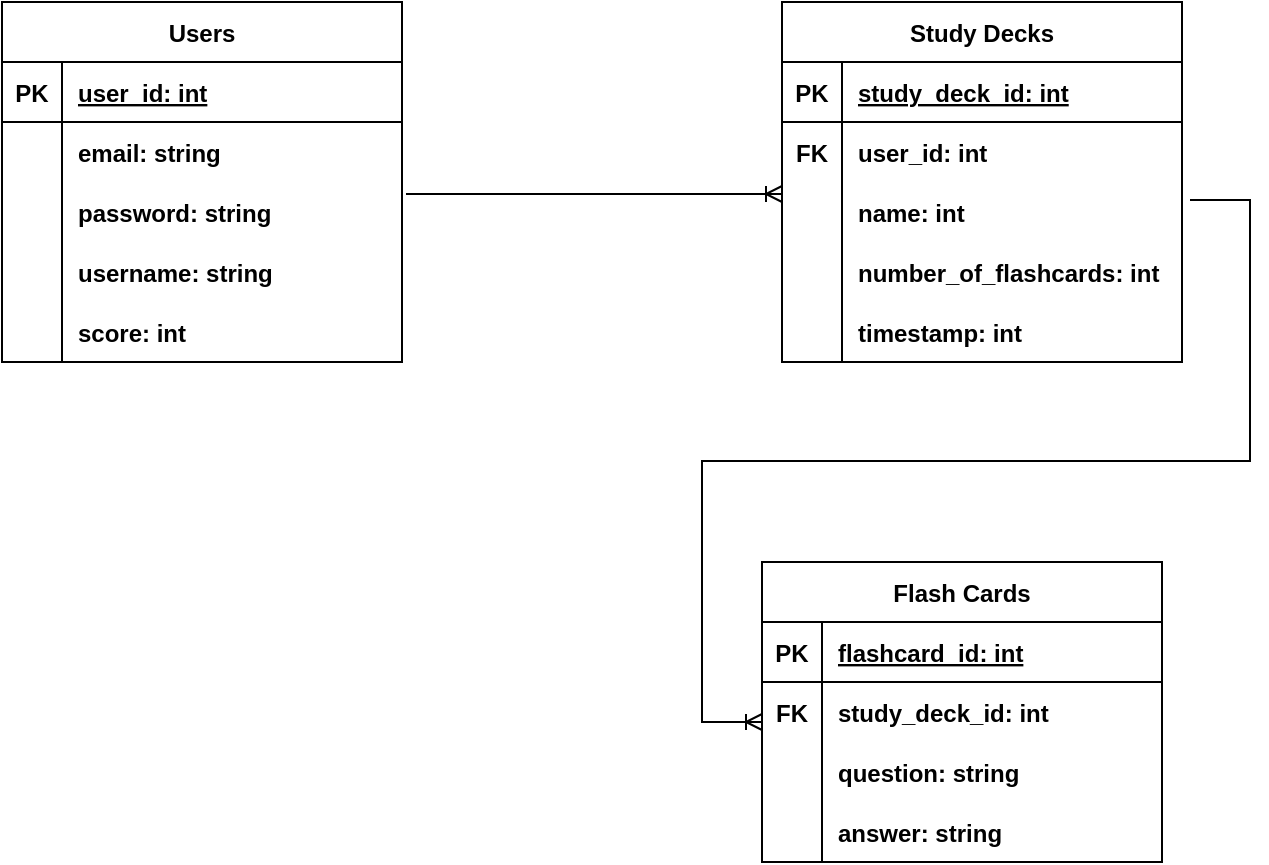 <mxfile version="20.2.8" type="device"><diagram id="7hEVZwBgpj1TXdQ9O2DV" name="Page-1"><mxGraphModel dx="780" dy="1116" grid="1" gridSize="10" guides="1" tooltips="1" connect="1" arrows="1" fold="1" page="1" pageScale="1" pageWidth="850" pageHeight="1100" math="0" shadow="0"><root><mxCell id="0"/><mxCell id="1" parent="0"/><mxCell id="ytOmjstKsxvocJR0KGCh-1" value="Users" style="shape=table;startSize=30;container=1;collapsible=1;childLayout=tableLayout;fixedRows=1;rowLines=0;fontStyle=1;align=center;resizeLast=1;" vertex="1" parent="1"><mxGeometry x="80" y="80" width="200" height="180" as="geometry"/></mxCell><mxCell id="ytOmjstKsxvocJR0KGCh-2" value="" style="shape=tableRow;horizontal=0;startSize=0;swimlaneHead=0;swimlaneBody=0;fillColor=none;collapsible=0;dropTarget=0;points=[[0,0.5],[1,0.5]];portConstraint=eastwest;top=0;left=0;right=0;bottom=1;" vertex="1" parent="ytOmjstKsxvocJR0KGCh-1"><mxGeometry y="30" width="200" height="30" as="geometry"/></mxCell><mxCell id="ytOmjstKsxvocJR0KGCh-3" value="PK" style="shape=partialRectangle;connectable=0;fillColor=none;top=0;left=0;bottom=0;right=0;fontStyle=1;overflow=hidden;" vertex="1" parent="ytOmjstKsxvocJR0KGCh-2"><mxGeometry width="30" height="30" as="geometry"><mxRectangle width="30" height="30" as="alternateBounds"/></mxGeometry></mxCell><mxCell id="ytOmjstKsxvocJR0KGCh-4" value="user_id: int" style="shape=partialRectangle;connectable=0;fillColor=none;top=0;left=0;bottom=0;right=0;align=left;spacingLeft=6;fontStyle=5;overflow=hidden;" vertex="1" parent="ytOmjstKsxvocJR0KGCh-2"><mxGeometry x="30" width="170" height="30" as="geometry"><mxRectangle width="170" height="30" as="alternateBounds"/></mxGeometry></mxCell><mxCell id="ytOmjstKsxvocJR0KGCh-5" value="" style="shape=tableRow;horizontal=0;startSize=0;swimlaneHead=0;swimlaneBody=0;fillColor=none;collapsible=0;dropTarget=0;points=[[0,0.5],[1,0.5]];portConstraint=eastwest;top=0;left=0;right=0;bottom=0;" vertex="1" parent="ytOmjstKsxvocJR0KGCh-1"><mxGeometry y="60" width="200" height="30" as="geometry"/></mxCell><mxCell id="ytOmjstKsxvocJR0KGCh-6" value="" style="shape=partialRectangle;connectable=0;fillColor=none;top=0;left=0;bottom=0;right=0;editable=1;overflow=hidden;" vertex="1" parent="ytOmjstKsxvocJR0KGCh-5"><mxGeometry width="30" height="30" as="geometry"><mxRectangle width="30" height="30" as="alternateBounds"/></mxGeometry></mxCell><mxCell id="ytOmjstKsxvocJR0KGCh-7" value="email: string" style="shape=partialRectangle;connectable=0;fillColor=none;top=0;left=0;bottom=0;right=0;align=left;spacingLeft=6;overflow=hidden;fontStyle=1" vertex="1" parent="ytOmjstKsxvocJR0KGCh-5"><mxGeometry x="30" width="170" height="30" as="geometry"><mxRectangle width="170" height="30" as="alternateBounds"/></mxGeometry></mxCell><mxCell id="ytOmjstKsxvocJR0KGCh-8" value="" style="shape=tableRow;horizontal=0;startSize=0;swimlaneHead=0;swimlaneBody=0;fillColor=none;collapsible=0;dropTarget=0;points=[[0,0.5],[1,0.5]];portConstraint=eastwest;top=0;left=0;right=0;bottom=0;" vertex="1" parent="ytOmjstKsxvocJR0KGCh-1"><mxGeometry y="90" width="200" height="30" as="geometry"/></mxCell><mxCell id="ytOmjstKsxvocJR0KGCh-9" value="" style="shape=partialRectangle;connectable=0;fillColor=none;top=0;left=0;bottom=0;right=0;editable=1;overflow=hidden;" vertex="1" parent="ytOmjstKsxvocJR0KGCh-8"><mxGeometry width="30" height="30" as="geometry"><mxRectangle width="30" height="30" as="alternateBounds"/></mxGeometry></mxCell><mxCell id="ytOmjstKsxvocJR0KGCh-10" value="password: string" style="shape=partialRectangle;connectable=0;fillColor=none;top=0;left=0;bottom=0;right=0;align=left;spacingLeft=6;overflow=hidden;fontStyle=1" vertex="1" parent="ytOmjstKsxvocJR0KGCh-8"><mxGeometry x="30" width="170" height="30" as="geometry"><mxRectangle width="170" height="30" as="alternateBounds"/></mxGeometry></mxCell><mxCell id="ytOmjstKsxvocJR0KGCh-11" value="" style="shape=tableRow;horizontal=0;startSize=0;swimlaneHead=0;swimlaneBody=0;fillColor=none;collapsible=0;dropTarget=0;points=[[0,0.5],[1,0.5]];portConstraint=eastwest;top=0;left=0;right=0;bottom=0;" vertex="1" parent="ytOmjstKsxvocJR0KGCh-1"><mxGeometry y="120" width="200" height="30" as="geometry"/></mxCell><mxCell id="ytOmjstKsxvocJR0KGCh-12" value="" style="shape=partialRectangle;connectable=0;fillColor=none;top=0;left=0;bottom=0;right=0;editable=1;overflow=hidden;" vertex="1" parent="ytOmjstKsxvocJR0KGCh-11"><mxGeometry width="30" height="30" as="geometry"><mxRectangle width="30" height="30" as="alternateBounds"/></mxGeometry></mxCell><mxCell id="ytOmjstKsxvocJR0KGCh-13" value="username: string" style="shape=partialRectangle;connectable=0;fillColor=none;top=0;left=0;bottom=0;right=0;align=left;spacingLeft=6;overflow=hidden;fontStyle=1" vertex="1" parent="ytOmjstKsxvocJR0KGCh-11"><mxGeometry x="30" width="170" height="30" as="geometry"><mxRectangle width="170" height="30" as="alternateBounds"/></mxGeometry></mxCell><mxCell id="ytOmjstKsxvocJR0KGCh-42" value="" style="shape=tableRow;horizontal=0;startSize=0;swimlaneHead=0;swimlaneBody=0;fillColor=none;collapsible=0;dropTarget=0;points=[[0,0.5],[1,0.5]];portConstraint=eastwest;top=0;left=0;right=0;bottom=0;" vertex="1" parent="ytOmjstKsxvocJR0KGCh-1"><mxGeometry y="150" width="200" height="30" as="geometry"/></mxCell><mxCell id="ytOmjstKsxvocJR0KGCh-43" value="" style="shape=partialRectangle;connectable=0;fillColor=none;top=0;left=0;bottom=0;right=0;editable=1;overflow=hidden;" vertex="1" parent="ytOmjstKsxvocJR0KGCh-42"><mxGeometry width="30" height="30" as="geometry"><mxRectangle width="30" height="30" as="alternateBounds"/></mxGeometry></mxCell><mxCell id="ytOmjstKsxvocJR0KGCh-44" value="score: int" style="shape=partialRectangle;connectable=0;fillColor=none;top=0;left=0;bottom=0;right=0;align=left;spacingLeft=6;overflow=hidden;fontStyle=1" vertex="1" parent="ytOmjstKsxvocJR0KGCh-42"><mxGeometry x="30" width="170" height="30" as="geometry"><mxRectangle width="170" height="30" as="alternateBounds"/></mxGeometry></mxCell><mxCell id="ytOmjstKsxvocJR0KGCh-14" value="Study Decks" style="shape=table;startSize=30;container=1;collapsible=1;childLayout=tableLayout;fixedRows=1;rowLines=0;fontStyle=1;align=center;resizeLast=1;" vertex="1" parent="1"><mxGeometry x="470" y="80" width="200" height="180" as="geometry"/></mxCell><mxCell id="ytOmjstKsxvocJR0KGCh-15" value="" style="shape=tableRow;horizontal=0;startSize=0;swimlaneHead=0;swimlaneBody=0;fillColor=none;collapsible=0;dropTarget=0;points=[[0,0.5],[1,0.5]];portConstraint=eastwest;top=0;left=0;right=0;bottom=1;" vertex="1" parent="ytOmjstKsxvocJR0KGCh-14"><mxGeometry y="30" width="200" height="30" as="geometry"/></mxCell><mxCell id="ytOmjstKsxvocJR0KGCh-16" value="PK" style="shape=partialRectangle;connectable=0;fillColor=none;top=0;left=0;bottom=0;right=0;fontStyle=1;overflow=hidden;" vertex="1" parent="ytOmjstKsxvocJR0KGCh-15"><mxGeometry width="30" height="30" as="geometry"><mxRectangle width="30" height="30" as="alternateBounds"/></mxGeometry></mxCell><mxCell id="ytOmjstKsxvocJR0KGCh-17" value="study_deck_id: int" style="shape=partialRectangle;connectable=0;fillColor=none;top=0;left=0;bottom=0;right=0;align=left;spacingLeft=6;fontStyle=5;overflow=hidden;" vertex="1" parent="ytOmjstKsxvocJR0KGCh-15"><mxGeometry x="30" width="170" height="30" as="geometry"><mxRectangle width="170" height="30" as="alternateBounds"/></mxGeometry></mxCell><mxCell id="ytOmjstKsxvocJR0KGCh-18" value="" style="shape=tableRow;horizontal=0;startSize=0;swimlaneHead=0;swimlaneBody=0;fillColor=none;collapsible=0;dropTarget=0;points=[[0,0.5],[1,0.5]];portConstraint=eastwest;top=0;left=0;right=0;bottom=0;" vertex="1" parent="ytOmjstKsxvocJR0KGCh-14"><mxGeometry y="60" width="200" height="30" as="geometry"/></mxCell><mxCell id="ytOmjstKsxvocJR0KGCh-19" value="FK" style="shape=partialRectangle;connectable=0;fillColor=none;top=0;left=0;bottom=0;right=0;editable=1;overflow=hidden;fontStyle=1" vertex="1" parent="ytOmjstKsxvocJR0KGCh-18"><mxGeometry width="30" height="30" as="geometry"><mxRectangle width="30" height="30" as="alternateBounds"/></mxGeometry></mxCell><mxCell id="ytOmjstKsxvocJR0KGCh-20" value="user_id: int" style="shape=partialRectangle;connectable=0;fillColor=none;top=0;left=0;bottom=0;right=0;align=left;spacingLeft=6;overflow=hidden;fontStyle=1" vertex="1" parent="ytOmjstKsxvocJR0KGCh-18"><mxGeometry x="30" width="170" height="30" as="geometry"><mxRectangle width="170" height="30" as="alternateBounds"/></mxGeometry></mxCell><mxCell id="ytOmjstKsxvocJR0KGCh-21" value="" style="shape=tableRow;horizontal=0;startSize=0;swimlaneHead=0;swimlaneBody=0;fillColor=none;collapsible=0;dropTarget=0;points=[[0,0.5],[1,0.5]];portConstraint=eastwest;top=0;left=0;right=0;bottom=0;" vertex="1" parent="ytOmjstKsxvocJR0KGCh-14"><mxGeometry y="90" width="200" height="30" as="geometry"/></mxCell><mxCell id="ytOmjstKsxvocJR0KGCh-22" value="" style="shape=partialRectangle;connectable=0;fillColor=none;top=0;left=0;bottom=0;right=0;editable=1;overflow=hidden;" vertex="1" parent="ytOmjstKsxvocJR0KGCh-21"><mxGeometry width="30" height="30" as="geometry"><mxRectangle width="30" height="30" as="alternateBounds"/></mxGeometry></mxCell><mxCell id="ytOmjstKsxvocJR0KGCh-23" value="name: int" style="shape=partialRectangle;connectable=0;fillColor=none;top=0;left=0;bottom=0;right=0;align=left;spacingLeft=6;overflow=hidden;fontStyle=1" vertex="1" parent="ytOmjstKsxvocJR0KGCh-21"><mxGeometry x="30" width="170" height="30" as="geometry"><mxRectangle width="170" height="30" as="alternateBounds"/></mxGeometry></mxCell><mxCell id="ytOmjstKsxvocJR0KGCh-24" value="" style="shape=tableRow;horizontal=0;startSize=0;swimlaneHead=0;swimlaneBody=0;fillColor=none;collapsible=0;dropTarget=0;points=[[0,0.5],[1,0.5]];portConstraint=eastwest;top=0;left=0;right=0;bottom=0;" vertex="1" parent="ytOmjstKsxvocJR0KGCh-14"><mxGeometry y="120" width="200" height="30" as="geometry"/></mxCell><mxCell id="ytOmjstKsxvocJR0KGCh-25" value="" style="shape=partialRectangle;connectable=0;fillColor=none;top=0;left=0;bottom=0;right=0;editable=1;overflow=hidden;" vertex="1" parent="ytOmjstKsxvocJR0KGCh-24"><mxGeometry width="30" height="30" as="geometry"><mxRectangle width="30" height="30" as="alternateBounds"/></mxGeometry></mxCell><mxCell id="ytOmjstKsxvocJR0KGCh-26" value="number_of_flashcards: int" style="shape=partialRectangle;connectable=0;fillColor=none;top=0;left=0;bottom=0;right=0;align=left;spacingLeft=6;overflow=hidden;fontStyle=1" vertex="1" parent="ytOmjstKsxvocJR0KGCh-24"><mxGeometry x="30" width="170" height="30" as="geometry"><mxRectangle width="170" height="30" as="alternateBounds"/></mxGeometry></mxCell><mxCell id="ytOmjstKsxvocJR0KGCh-46" value="" style="shape=tableRow;horizontal=0;startSize=0;swimlaneHead=0;swimlaneBody=0;fillColor=none;collapsible=0;dropTarget=0;points=[[0,0.5],[1,0.5]];portConstraint=eastwest;top=0;left=0;right=0;bottom=0;" vertex="1" parent="ytOmjstKsxvocJR0KGCh-14"><mxGeometry y="150" width="200" height="30" as="geometry"/></mxCell><mxCell id="ytOmjstKsxvocJR0KGCh-47" value="" style="shape=partialRectangle;connectable=0;fillColor=none;top=0;left=0;bottom=0;right=0;editable=1;overflow=hidden;" vertex="1" parent="ytOmjstKsxvocJR0KGCh-46"><mxGeometry width="30" height="30" as="geometry"><mxRectangle width="30" height="30" as="alternateBounds"/></mxGeometry></mxCell><mxCell id="ytOmjstKsxvocJR0KGCh-48" value="timestamp: int" style="shape=partialRectangle;connectable=0;fillColor=none;top=0;left=0;bottom=0;right=0;align=left;spacingLeft=6;overflow=hidden;fontStyle=1" vertex="1" parent="ytOmjstKsxvocJR0KGCh-46"><mxGeometry x="30" width="170" height="30" as="geometry"><mxRectangle width="170" height="30" as="alternateBounds"/></mxGeometry></mxCell><mxCell id="ytOmjstKsxvocJR0KGCh-27" value="Flash Cards" style="shape=table;startSize=30;container=1;collapsible=1;childLayout=tableLayout;fixedRows=1;rowLines=0;fontStyle=1;align=center;resizeLast=1;" vertex="1" parent="1"><mxGeometry x="460" y="360" width="200" height="150" as="geometry"/></mxCell><mxCell id="ytOmjstKsxvocJR0KGCh-28" value="" style="shape=tableRow;horizontal=0;startSize=0;swimlaneHead=0;swimlaneBody=0;fillColor=none;collapsible=0;dropTarget=0;points=[[0,0.5],[1,0.5]];portConstraint=eastwest;top=0;left=0;right=0;bottom=1;" vertex="1" parent="ytOmjstKsxvocJR0KGCh-27"><mxGeometry y="30" width="200" height="30" as="geometry"/></mxCell><mxCell id="ytOmjstKsxvocJR0KGCh-29" value="PK" style="shape=partialRectangle;connectable=0;fillColor=none;top=0;left=0;bottom=0;right=0;fontStyle=1;overflow=hidden;" vertex="1" parent="ytOmjstKsxvocJR0KGCh-28"><mxGeometry width="30" height="30" as="geometry"><mxRectangle width="30" height="30" as="alternateBounds"/></mxGeometry></mxCell><mxCell id="ytOmjstKsxvocJR0KGCh-30" value="flashcard_id: int" style="shape=partialRectangle;connectable=0;fillColor=none;top=0;left=0;bottom=0;right=0;align=left;spacingLeft=6;fontStyle=5;overflow=hidden;" vertex="1" parent="ytOmjstKsxvocJR0KGCh-28"><mxGeometry x="30" width="170" height="30" as="geometry"><mxRectangle width="170" height="30" as="alternateBounds"/></mxGeometry></mxCell><mxCell id="ytOmjstKsxvocJR0KGCh-31" value="" style="shape=tableRow;horizontal=0;startSize=0;swimlaneHead=0;swimlaneBody=0;fillColor=none;collapsible=0;dropTarget=0;points=[[0,0.5],[1,0.5]];portConstraint=eastwest;top=0;left=0;right=0;bottom=0;" vertex="1" parent="ytOmjstKsxvocJR0KGCh-27"><mxGeometry y="60" width="200" height="30" as="geometry"/></mxCell><mxCell id="ytOmjstKsxvocJR0KGCh-32" value="FK" style="shape=partialRectangle;connectable=0;fillColor=none;top=0;left=0;bottom=0;right=0;editable=1;overflow=hidden;fontStyle=1" vertex="1" parent="ytOmjstKsxvocJR0KGCh-31"><mxGeometry width="30" height="30" as="geometry"><mxRectangle width="30" height="30" as="alternateBounds"/></mxGeometry></mxCell><mxCell id="ytOmjstKsxvocJR0KGCh-33" value="study_deck_id: int" style="shape=partialRectangle;connectable=0;fillColor=none;top=0;left=0;bottom=0;right=0;align=left;spacingLeft=6;overflow=hidden;fontStyle=1" vertex="1" parent="ytOmjstKsxvocJR0KGCh-31"><mxGeometry x="30" width="170" height="30" as="geometry"><mxRectangle width="170" height="30" as="alternateBounds"/></mxGeometry></mxCell><mxCell id="ytOmjstKsxvocJR0KGCh-34" value="" style="shape=tableRow;horizontal=0;startSize=0;swimlaneHead=0;swimlaneBody=0;fillColor=none;collapsible=0;dropTarget=0;points=[[0,0.5],[1,0.5]];portConstraint=eastwest;top=0;left=0;right=0;bottom=0;" vertex="1" parent="ytOmjstKsxvocJR0KGCh-27"><mxGeometry y="90" width="200" height="30" as="geometry"/></mxCell><mxCell id="ytOmjstKsxvocJR0KGCh-35" value="" style="shape=partialRectangle;connectable=0;fillColor=none;top=0;left=0;bottom=0;right=0;editable=1;overflow=hidden;" vertex="1" parent="ytOmjstKsxvocJR0KGCh-34"><mxGeometry width="30" height="30" as="geometry"><mxRectangle width="30" height="30" as="alternateBounds"/></mxGeometry></mxCell><mxCell id="ytOmjstKsxvocJR0KGCh-36" value="question: string" style="shape=partialRectangle;connectable=0;fillColor=none;top=0;left=0;bottom=0;right=0;align=left;spacingLeft=6;overflow=hidden;fontStyle=1" vertex="1" parent="ytOmjstKsxvocJR0KGCh-34"><mxGeometry x="30" width="170" height="30" as="geometry"><mxRectangle width="170" height="30" as="alternateBounds"/></mxGeometry></mxCell><mxCell id="ytOmjstKsxvocJR0KGCh-49" value="" style="shape=tableRow;horizontal=0;startSize=0;swimlaneHead=0;swimlaneBody=0;fillColor=none;collapsible=0;dropTarget=0;points=[[0,0.5],[1,0.5]];portConstraint=eastwest;top=0;left=0;right=0;bottom=0;" vertex="1" parent="ytOmjstKsxvocJR0KGCh-27"><mxGeometry y="120" width="200" height="30" as="geometry"/></mxCell><mxCell id="ytOmjstKsxvocJR0KGCh-50" value="" style="shape=partialRectangle;connectable=0;fillColor=none;top=0;left=0;bottom=0;right=0;editable=1;overflow=hidden;" vertex="1" parent="ytOmjstKsxvocJR0KGCh-49"><mxGeometry width="30" height="30" as="geometry"><mxRectangle width="30" height="30" as="alternateBounds"/></mxGeometry></mxCell><mxCell id="ytOmjstKsxvocJR0KGCh-51" value="answer: string" style="shape=partialRectangle;connectable=0;fillColor=none;top=0;left=0;bottom=0;right=0;align=left;spacingLeft=6;overflow=hidden;fontStyle=1" vertex="1" parent="ytOmjstKsxvocJR0KGCh-49"><mxGeometry x="30" width="170" height="30" as="geometry"><mxRectangle width="170" height="30" as="alternateBounds"/></mxGeometry></mxCell><mxCell id="ytOmjstKsxvocJR0KGCh-53" value="" style="edgeStyle=entityRelationEdgeStyle;fontSize=12;html=1;endArrow=ERoneToMany;rounded=0;exitX=1.01;exitY=0.2;exitDx=0;exitDy=0;exitPerimeter=0;" edge="1" parent="1" source="ytOmjstKsxvocJR0KGCh-8"><mxGeometry width="100" height="100" relative="1" as="geometry"><mxPoint x="400" y="340" as="sourcePoint"/><mxPoint x="470" y="176" as="targetPoint"/></mxGeometry></mxCell><mxCell id="ytOmjstKsxvocJR0KGCh-54" value="" style="edgeStyle=entityRelationEdgeStyle;fontSize=12;html=1;endArrow=ERoneToMany;rounded=0;exitX=1.02;exitY=0.3;exitDx=0;exitDy=0;exitPerimeter=0;" edge="1" parent="1" source="ytOmjstKsxvocJR0KGCh-21"><mxGeometry width="100" height="100" relative="1" as="geometry"><mxPoint x="400" y="370" as="sourcePoint"/><mxPoint x="460" y="440" as="targetPoint"/></mxGeometry></mxCell></root></mxGraphModel></diagram></mxfile>